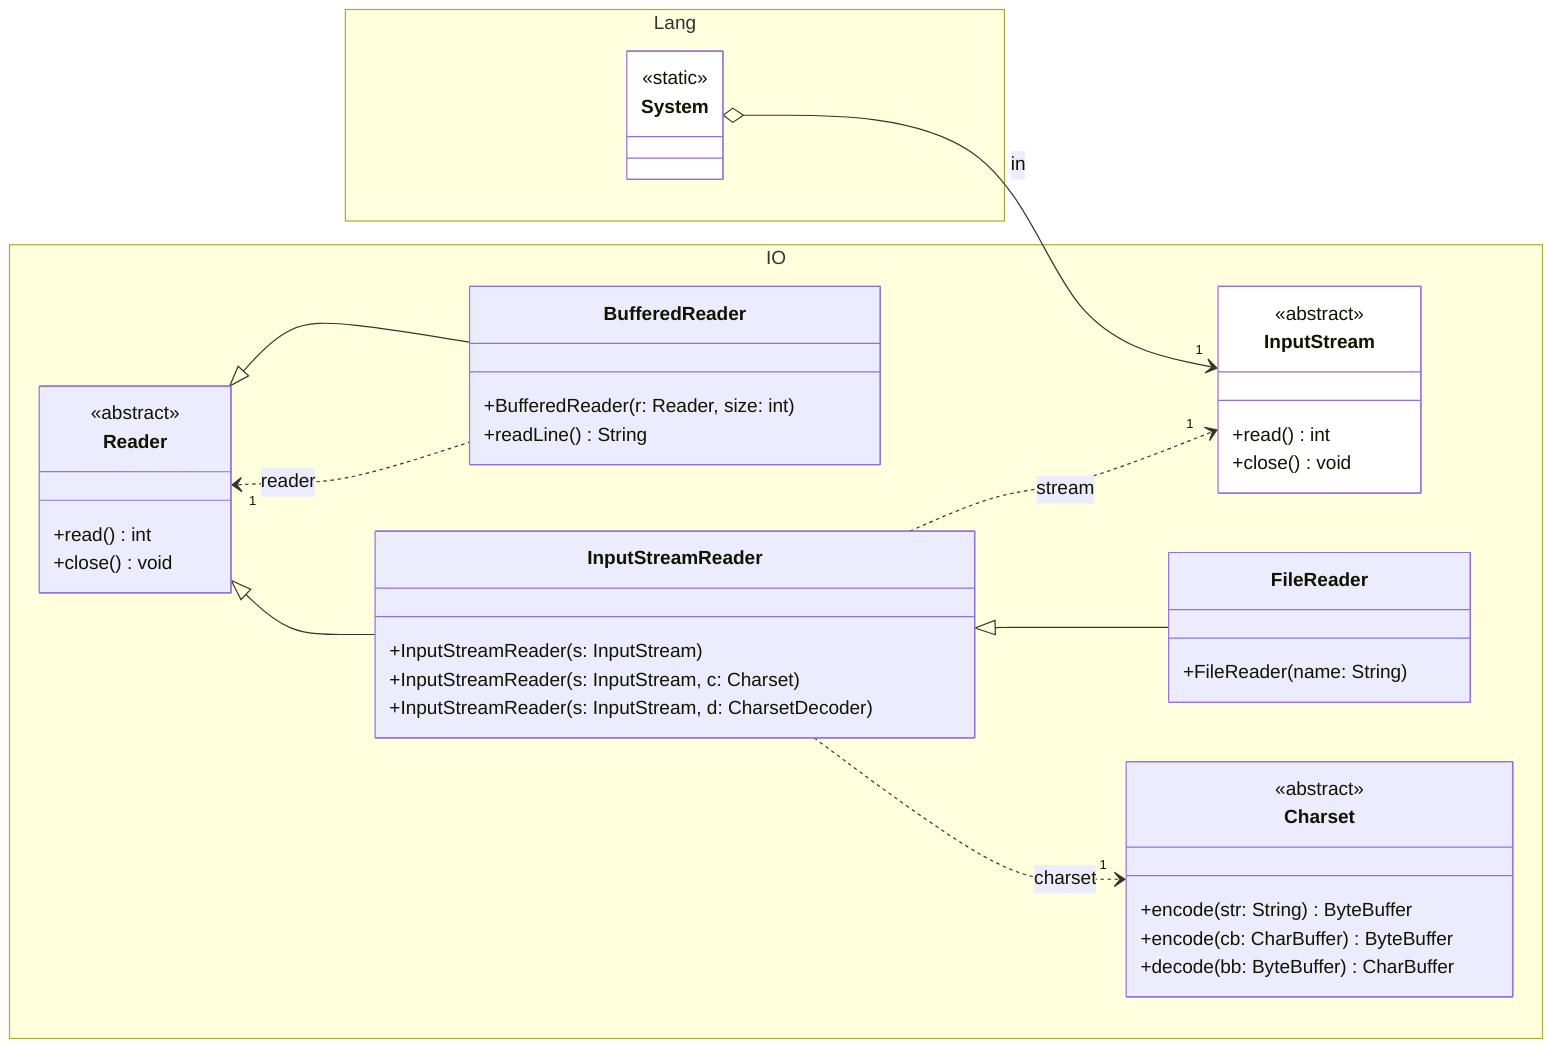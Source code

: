 classDiagram

    direction LR

    namespace Lang {

        class System {
            <<static>>
        }

    }

    namespace IO {

        class InputStream {
            <<abstract>>
            +read() int
            +close() void
        }

        class Reader {
            <<abstract>>
            +read() int
            +close() void
        }

        class BufferedReader {
            +BufferedReader(r: Reader, size: int)
            +readLine() String
        }

        class InputStreamReader {
            +InputStreamReader(s: InputStream)
            +InputStreamReader(s: InputStream, c: Charset)
            +InputStreamReader(s: InputStream, d: CharsetDecoder)
        }

        class FileReader {
            +FileReader(name: String)
        }

        class Charset {
            <<abstract>>
            +encode(str: String) ByteBuffer
            +encode(cb: CharBuffer) ByteBuffer
            +decode(bb: ByteBuffer) CharBuffer
        }
        
    }

    System o-->"1" InputStream: in

    Reader <|-- BufferedReader

    Reader "1"<.. BufferedReader: reader

    Reader <|-- InputStreamReader

    InputStreamReader ..>"1" Charset: charset

    InputStreamReader <|-- FileReader

    InputStreamReader ..>"1" InputStream: stream

    style System fill:white
    style InputStream fill:white